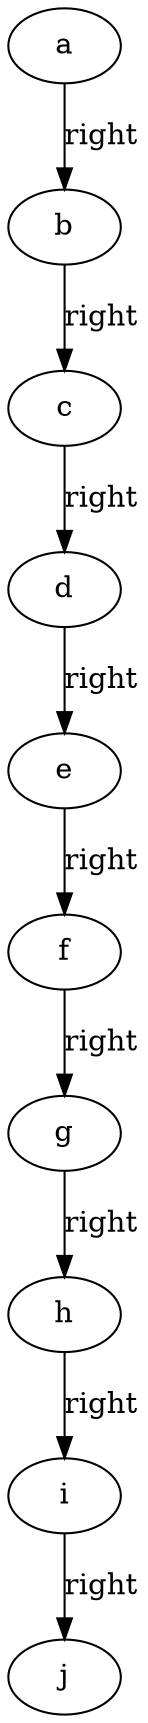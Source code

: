 digraph
{
vertex1550089733 [label="a"];
vertex865113938 [label="b"];
vertex1550089733 -> vertex865113938[label="right"];
vertex1442407170 [label="c"];
vertex865113938 -> vertex1442407170[label="right"];
vertex1028566121 [label="d"];
vertex1442407170 -> vertex1028566121[label="right"];
vertex1118140819 [label="e"];
vertex1028566121 -> vertex1118140819[label="right"];
vertex1975012498 [label="f"];
vertex1118140819 -> vertex1975012498[label="right"];
vertex1808253012 [label="g"];
vertex1975012498 -> vertex1808253012[label="right"];
vertex589431969 [label="h"];
vertex1808253012 -> vertex589431969[label="right"];
vertex1252169911 [label="i"];
vertex589431969 -> vertex1252169911[label="right"];
vertex2101973421 [label="j"];
vertex1252169911 -> vertex2101973421[label="right"];
}